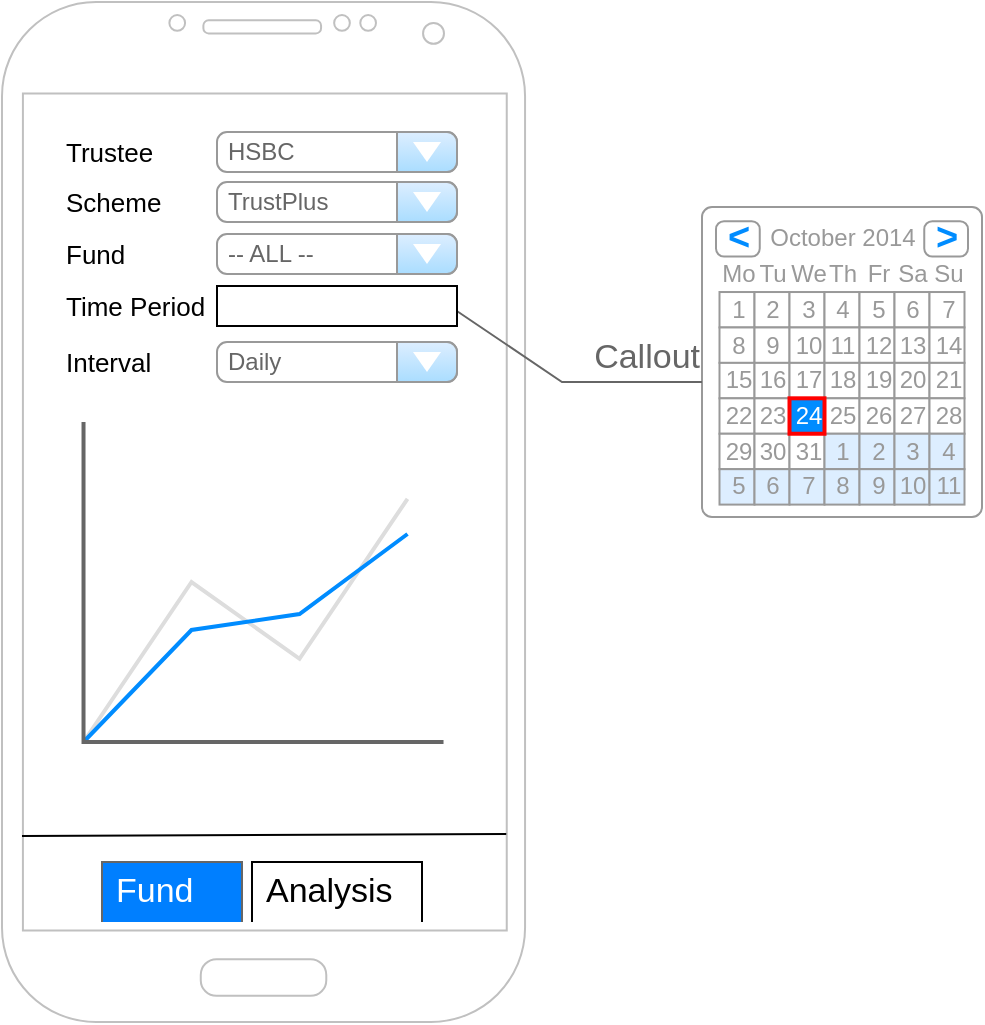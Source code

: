 <mxfile version="12.5.8" type="gitlab">
  <diagram id="pc2qMn5sm3m6l2bE0DKY" name="Page-1">
    <mxGraphModel dx="769" dy="556" grid="1" gridSize="10" guides="1" tooltips="1" connect="1" arrows="1" fold="1" page="1" pageScale="1" pageWidth="850" pageHeight="1100" math="0" shadow="0">
      <root>
        <mxCell id="0"/>
        <mxCell id="1" parent="0"/>
        <mxCell id="zXoUHPLwYCqJy2Muw-rh-1" value="" style="verticalLabelPosition=bottom;verticalAlign=top;html=1;shadow=0;dashed=0;strokeWidth=1;shape=mxgraph.android.phone2;strokeColor=#c0c0c0;aspect=fixed;" vertex="1" parent="1">
          <mxGeometry x="120" y="30" width="261.53" height="510" as="geometry"/>
        </mxCell>
        <mxCell id="zXoUHPLwYCqJy2Muw-rh-2" value="HSBC" style="strokeWidth=1;shadow=0;dashed=0;align=center;html=1;shape=mxgraph.mockup.forms.comboBox;strokeColor=#999999;fillColor=#ddeeff;align=left;fillColor2=#aaddff;mainText=;fontColor=#666666;fontSize=12;spacingLeft=3;" vertex="1" parent="1">
          <mxGeometry x="227.5" y="95" width="120" height="20" as="geometry"/>
        </mxCell>
        <mxCell id="zXoUHPLwYCqJy2Muw-rh-3" value="" style="verticalLabelPosition=bottom;shadow=0;dashed=0;align=center;html=1;verticalAlign=top;strokeWidth=1;shape=mxgraph.mockup.graphics.lineChart;strokeColor=none;strokeColor2=#666666;strokeColor3=#008cff;strokeColor4=#dddddd;" vertex="1" parent="1">
          <mxGeometry x="160.76" y="240" width="180" height="160" as="geometry"/>
        </mxCell>
        <mxCell id="zXoUHPLwYCqJy2Muw-rh-4" value="" style="endArrow=none;html=1;entryX=0.964;entryY=0.802;entryDx=0;entryDy=0;entryPerimeter=0;" edge="1" parent="1">
          <mxGeometry width="50" height="50" relative="1" as="geometry">
            <mxPoint x="130" y="447" as="sourcePoint"/>
            <mxPoint x="372.115" y="446.02" as="targetPoint"/>
          </mxGeometry>
        </mxCell>
        <mxCell id="zXoUHPLwYCqJy2Muw-rh-5" value="&lt;div style=&quot;font-size: 13px;&quot; align=&quot;left&quot;&gt;Trustee&lt;/div&gt;" style="text;html=1;strokeColor=none;fillColor=none;align=left;verticalAlign=middle;whiteSpace=wrap;rounded=0;fontSize=13;" vertex="1" parent="1">
          <mxGeometry x="150" y="95" width="50" height="20" as="geometry"/>
        </mxCell>
        <mxCell id="zXoUHPLwYCqJy2Muw-rh-6" value="TrustPlus" style="strokeWidth=1;shadow=0;dashed=0;align=center;html=1;shape=mxgraph.mockup.forms.comboBox;strokeColor=#999999;fillColor=#ddeeff;align=left;fillColor2=#aaddff;mainText=;fontColor=#666666;fontSize=12;spacingLeft=3;" vertex="1" parent="1">
          <mxGeometry x="227.5" y="120" width="120" height="20" as="geometry"/>
        </mxCell>
        <mxCell id="zXoUHPLwYCqJy2Muw-rh-7" value="Scheme" style="text;html=1;strokeColor=none;fillColor=none;align=left;verticalAlign=middle;whiteSpace=wrap;rounded=0;fontSize=13;" vertex="1" parent="1">
          <mxGeometry x="150" y="120" width="50" height="20" as="geometry"/>
        </mxCell>
        <mxCell id="zXoUHPLwYCqJy2Muw-rh-8" value="-- ALL --" style="strokeWidth=1;shadow=0;dashed=0;align=center;html=1;shape=mxgraph.mockup.forms.comboBox;strokeColor=#999999;fillColor=#ddeeff;align=left;fillColor2=#aaddff;mainText=;fontColor=#666666;fontSize=12;spacingLeft=3;" vertex="1" parent="1">
          <mxGeometry x="227.5" y="146" width="120" height="20" as="geometry"/>
        </mxCell>
        <mxCell id="zXoUHPLwYCqJy2Muw-rh-9" value="Fund" style="text;html=1;strokeColor=none;fillColor=none;align=left;verticalAlign=middle;whiteSpace=wrap;rounded=0;fontSize=13;" vertex="1" parent="1">
          <mxGeometry x="150" y="146" width="50" height="20" as="geometry"/>
        </mxCell>
        <mxCell id="zXoUHPLwYCqJy2Muw-rh-10" value="Fund" style="strokeWidth=1;shadow=0;dashed=0;align=center;html=1;shape=mxgraph.mockup.forms.uRect;fontSize=17;fontColor=#FFFFFF;align=left;spacingLeft=5;strokeColor=#666666;fillColor=#007FFF;" vertex="1" parent="1">
          <mxGeometry x="170" y="460" width="70" height="30" as="geometry"/>
        </mxCell>
        <mxCell id="zXoUHPLwYCqJy2Muw-rh-11" value="Analysis" style="strokeWidth=1;shadow=0;dashed=0;align=center;html=1;shape=mxgraph.mockup.forms.uRect;fontSize=17;align=left;spacingLeft=5;" vertex="1" parent="1">
          <mxGeometry x="245" y="460" width="85" height="30" as="geometry"/>
        </mxCell>
        <mxCell id="zXoUHPLwYCqJy2Muw-rh-13" value="" style="strokeWidth=1;shadow=0;dashed=0;align=center;html=1;shape=mxgraph.mockup.forms.rrect;rSize=5;strokeColor=#999999;fillColor=#ffffff;fontSize=12;fontColor=#FFFFFF;" vertex="1" parent="1">
          <mxGeometry x="470" y="132.5" width="140" height="155" as="geometry"/>
        </mxCell>
        <mxCell id="zXoUHPLwYCqJy2Muw-rh-14" value="October 2014" style="strokeWidth=1;shadow=0;dashed=0;align=center;html=1;shape=mxgraph.mockup.forms.anchor;fontColor=#999999;" vertex="1" parent="zXoUHPLwYCqJy2Muw-rh-13">
          <mxGeometry x="26.25" y="7.086" width="87.5" height="17.714" as="geometry"/>
        </mxCell>
        <mxCell id="zXoUHPLwYCqJy2Muw-rh-15" value="&lt;" style="strokeWidth=1;shadow=0;dashed=0;align=center;html=1;shape=mxgraph.mockup.forms.rrect;rSize=4;strokeColor=#999999;fontColor=#008cff;fontSize=19;fontStyle=1;" vertex="1" parent="zXoUHPLwYCqJy2Muw-rh-13">
          <mxGeometry x="7" y="7.086" width="21.875" height="17.714" as="geometry"/>
        </mxCell>
        <mxCell id="zXoUHPLwYCqJy2Muw-rh-16" value="&gt;" style="strokeWidth=1;shadow=0;dashed=0;align=center;html=1;shape=mxgraph.mockup.forms.rrect;rSize=4;strokeColor=#999999;fontColor=#008cff;fontSize=19;fontStyle=1;" vertex="1" parent="zXoUHPLwYCqJy2Muw-rh-13">
          <mxGeometry x="111.125" y="7.086" width="21.875" height="17.714" as="geometry"/>
        </mxCell>
        <mxCell id="zXoUHPLwYCqJy2Muw-rh-17" value="Mo" style="strokeWidth=1;shadow=0;dashed=0;align=center;html=1;shape=mxgraph.mockup.forms.anchor;fontColor=#999999;" vertex="1" parent="zXoUHPLwYCqJy2Muw-rh-13">
          <mxGeometry x="8.75" y="24.8" width="17.5" height="17.714" as="geometry"/>
        </mxCell>
        <mxCell id="zXoUHPLwYCqJy2Muw-rh-18" value="Tu" style="strokeWidth=1;shadow=0;dashed=0;align=center;html=1;shape=mxgraph.mockup.forms.anchor;fontColor=#999999;" vertex="1" parent="zXoUHPLwYCqJy2Muw-rh-13">
          <mxGeometry x="26.25" y="24.8" width="17.5" height="17.714" as="geometry"/>
        </mxCell>
        <mxCell id="zXoUHPLwYCqJy2Muw-rh-19" value="We" style="strokeWidth=1;shadow=0;dashed=0;align=center;html=1;shape=mxgraph.mockup.forms.anchor;fontColor=#999999;" vertex="1" parent="zXoUHPLwYCqJy2Muw-rh-13">
          <mxGeometry x="43.75" y="24.8" width="17.5" height="17.714" as="geometry"/>
        </mxCell>
        <mxCell id="zXoUHPLwYCqJy2Muw-rh-20" value="Th" style="strokeWidth=1;shadow=0;dashed=0;align=center;html=1;shape=mxgraph.mockup.forms.anchor;fontColor=#999999;" vertex="1" parent="zXoUHPLwYCqJy2Muw-rh-13">
          <mxGeometry x="61.25" y="24.8" width="17.5" height="17.714" as="geometry"/>
        </mxCell>
        <mxCell id="zXoUHPLwYCqJy2Muw-rh-21" value="Fr" style="strokeWidth=1;shadow=0;dashed=0;align=center;html=1;shape=mxgraph.mockup.forms.anchor;fontColor=#999999;" vertex="1" parent="zXoUHPLwYCqJy2Muw-rh-13">
          <mxGeometry x="78.75" y="24.8" width="17.5" height="17.714" as="geometry"/>
        </mxCell>
        <mxCell id="zXoUHPLwYCqJy2Muw-rh-22" value="Sa" style="strokeWidth=1;shadow=0;dashed=0;align=center;html=1;shape=mxgraph.mockup.forms.anchor;fontColor=#999999;" vertex="1" parent="zXoUHPLwYCqJy2Muw-rh-13">
          <mxGeometry x="96.25" y="24.8" width="17.5" height="17.714" as="geometry"/>
        </mxCell>
        <mxCell id="zXoUHPLwYCqJy2Muw-rh-23" value="Su" style="strokeWidth=1;shadow=0;dashed=0;align=center;html=1;shape=mxgraph.mockup.forms.anchor;fontColor=#999999;" vertex="1" parent="zXoUHPLwYCqJy2Muw-rh-13">
          <mxGeometry x="113.75" y="24.8" width="17.5" height="17.714" as="geometry"/>
        </mxCell>
        <mxCell id="zXoUHPLwYCqJy2Muw-rh-24" value="1" style="strokeWidth=1;shadow=0;dashed=0;align=center;html=1;shape=mxgraph.mockup.forms.rrect;rSize=0;strokeColor=#999999;fontColor=#999999;" vertex="1" parent="zXoUHPLwYCqJy2Muw-rh-13">
          <mxGeometry x="8.75" y="42.514" width="17.5" height="17.714" as="geometry"/>
        </mxCell>
        <mxCell id="zXoUHPLwYCqJy2Muw-rh-25" value="2" style="strokeWidth=1;shadow=0;dashed=0;align=center;html=1;shape=mxgraph.mockup.forms.rrect;rSize=0;strokeColor=#999999;fontColor=#999999;" vertex="1" parent="zXoUHPLwYCqJy2Muw-rh-13">
          <mxGeometry x="26.25" y="42.514" width="17.5" height="17.714" as="geometry"/>
        </mxCell>
        <mxCell id="zXoUHPLwYCqJy2Muw-rh-26" value="3" style="strokeWidth=1;shadow=0;dashed=0;align=center;html=1;shape=mxgraph.mockup.forms.rrect;rSize=0;strokeColor=#999999;fontColor=#999999;" vertex="1" parent="zXoUHPLwYCqJy2Muw-rh-13">
          <mxGeometry x="43.75" y="42.514" width="17.5" height="17.714" as="geometry"/>
        </mxCell>
        <mxCell id="zXoUHPLwYCqJy2Muw-rh-27" value="4" style="strokeWidth=1;shadow=0;dashed=0;align=center;html=1;shape=mxgraph.mockup.forms.rrect;rSize=0;strokeColor=#999999;fontColor=#999999;" vertex="1" parent="zXoUHPLwYCqJy2Muw-rh-13">
          <mxGeometry x="61.25" y="42.514" width="17.5" height="17.714" as="geometry"/>
        </mxCell>
        <mxCell id="zXoUHPLwYCqJy2Muw-rh-28" value="5" style="strokeWidth=1;shadow=0;dashed=0;align=center;html=1;shape=mxgraph.mockup.forms.rrect;rSize=0;strokeColor=#999999;fontColor=#999999;" vertex="1" parent="zXoUHPLwYCqJy2Muw-rh-13">
          <mxGeometry x="78.75" y="42.514" width="17.5" height="17.714" as="geometry"/>
        </mxCell>
        <mxCell id="zXoUHPLwYCqJy2Muw-rh-29" value="6" style="strokeWidth=1;shadow=0;dashed=0;align=center;html=1;shape=mxgraph.mockup.forms.rrect;rSize=0;strokeColor=#999999;fontColor=#999999;" vertex="1" parent="zXoUHPLwYCqJy2Muw-rh-13">
          <mxGeometry x="96.25" y="42.514" width="17.5" height="17.714" as="geometry"/>
        </mxCell>
        <mxCell id="zXoUHPLwYCqJy2Muw-rh-30" value="7" style="strokeWidth=1;shadow=0;dashed=0;align=center;html=1;shape=mxgraph.mockup.forms.rrect;rSize=0;strokeColor=#999999;fontColor=#999999;" vertex="1" parent="zXoUHPLwYCqJy2Muw-rh-13">
          <mxGeometry x="113.75" y="42.514" width="17.5" height="17.714" as="geometry"/>
        </mxCell>
        <mxCell id="zXoUHPLwYCqJy2Muw-rh-31" value="8" style="strokeWidth=1;shadow=0;dashed=0;align=center;html=1;shape=mxgraph.mockup.forms.rrect;rSize=0;strokeColor=#999999;fontColor=#999999;" vertex="1" parent="zXoUHPLwYCqJy2Muw-rh-13">
          <mxGeometry x="8.75" y="60.229" width="17.5" height="17.714" as="geometry"/>
        </mxCell>
        <mxCell id="zXoUHPLwYCqJy2Muw-rh-32" value="9" style="strokeWidth=1;shadow=0;dashed=0;align=center;html=1;shape=mxgraph.mockup.forms.rrect;rSize=0;strokeColor=#999999;fontColor=#999999;" vertex="1" parent="zXoUHPLwYCqJy2Muw-rh-13">
          <mxGeometry x="26.25" y="60.229" width="17.5" height="17.714" as="geometry"/>
        </mxCell>
        <mxCell id="zXoUHPLwYCqJy2Muw-rh-33" value="10" style="strokeWidth=1;shadow=0;dashed=0;align=center;html=1;shape=mxgraph.mockup.forms.rrect;rSize=0;strokeColor=#999999;fontColor=#999999;" vertex="1" parent="zXoUHPLwYCqJy2Muw-rh-13">
          <mxGeometry x="43.75" y="60.229" width="17.5" height="17.714" as="geometry"/>
        </mxCell>
        <mxCell id="zXoUHPLwYCqJy2Muw-rh-34" value="11" style="strokeWidth=1;shadow=0;dashed=0;align=center;html=1;shape=mxgraph.mockup.forms.rrect;rSize=0;strokeColor=#999999;fontColor=#999999;" vertex="1" parent="zXoUHPLwYCqJy2Muw-rh-13">
          <mxGeometry x="61.25" y="60.229" width="17.5" height="17.714" as="geometry"/>
        </mxCell>
        <mxCell id="zXoUHPLwYCqJy2Muw-rh-35" value="12" style="strokeWidth=1;shadow=0;dashed=0;align=center;html=1;shape=mxgraph.mockup.forms.rrect;rSize=0;strokeColor=#999999;fontColor=#999999;" vertex="1" parent="zXoUHPLwYCqJy2Muw-rh-13">
          <mxGeometry x="78.75" y="60.229" width="17.5" height="17.714" as="geometry"/>
        </mxCell>
        <mxCell id="zXoUHPLwYCqJy2Muw-rh-36" value="13" style="strokeWidth=1;shadow=0;dashed=0;align=center;html=1;shape=mxgraph.mockup.forms.rrect;rSize=0;strokeColor=#999999;fontColor=#999999;" vertex="1" parent="zXoUHPLwYCqJy2Muw-rh-13">
          <mxGeometry x="96.25" y="60.229" width="17.5" height="17.714" as="geometry"/>
        </mxCell>
        <mxCell id="zXoUHPLwYCqJy2Muw-rh-37" value="14" style="strokeWidth=1;shadow=0;dashed=0;align=center;html=1;shape=mxgraph.mockup.forms.rrect;rSize=0;strokeColor=#999999;fontColor=#999999;" vertex="1" parent="zXoUHPLwYCqJy2Muw-rh-13">
          <mxGeometry x="113.75" y="60.229" width="17.5" height="17.714" as="geometry"/>
        </mxCell>
        <mxCell id="zXoUHPLwYCqJy2Muw-rh-38" value="15" style="strokeWidth=1;shadow=0;dashed=0;align=center;html=1;shape=mxgraph.mockup.forms.rrect;rSize=0;strokeColor=#999999;fontColor=#999999;" vertex="1" parent="zXoUHPLwYCqJy2Muw-rh-13">
          <mxGeometry x="8.75" y="77.943" width="17.5" height="17.714" as="geometry"/>
        </mxCell>
        <mxCell id="zXoUHPLwYCqJy2Muw-rh-39" value="16" style="strokeWidth=1;shadow=0;dashed=0;align=center;html=1;shape=mxgraph.mockup.forms.rrect;rSize=0;strokeColor=#999999;fontColor=#999999;" vertex="1" parent="zXoUHPLwYCqJy2Muw-rh-13">
          <mxGeometry x="26.25" y="77.943" width="17.5" height="17.714" as="geometry"/>
        </mxCell>
        <mxCell id="zXoUHPLwYCqJy2Muw-rh-40" value="17" style="strokeWidth=1;shadow=0;dashed=0;align=center;html=1;shape=mxgraph.mockup.forms.rrect;rSize=0;strokeColor=#999999;fontColor=#999999;" vertex="1" parent="zXoUHPLwYCqJy2Muw-rh-13">
          <mxGeometry x="43.75" y="77.943" width="17.5" height="17.714" as="geometry"/>
        </mxCell>
        <mxCell id="zXoUHPLwYCqJy2Muw-rh-41" value="18" style="strokeWidth=1;shadow=0;dashed=0;align=center;html=1;shape=mxgraph.mockup.forms.rrect;rSize=0;strokeColor=#999999;fontColor=#999999;" vertex="1" parent="zXoUHPLwYCqJy2Muw-rh-13">
          <mxGeometry x="61.25" y="77.943" width="17.5" height="17.714" as="geometry"/>
        </mxCell>
        <mxCell id="zXoUHPLwYCqJy2Muw-rh-42" value="19" style="strokeWidth=1;shadow=0;dashed=0;align=center;html=1;shape=mxgraph.mockup.forms.rrect;rSize=0;strokeColor=#999999;fontColor=#999999;" vertex="1" parent="zXoUHPLwYCqJy2Muw-rh-13">
          <mxGeometry x="78.75" y="77.943" width="17.5" height="17.714" as="geometry"/>
        </mxCell>
        <mxCell id="zXoUHPLwYCqJy2Muw-rh-43" value="20" style="strokeWidth=1;shadow=0;dashed=0;align=center;html=1;shape=mxgraph.mockup.forms.rrect;rSize=0;strokeColor=#999999;fontColor=#999999;" vertex="1" parent="zXoUHPLwYCqJy2Muw-rh-13">
          <mxGeometry x="96.25" y="77.943" width="17.5" height="17.714" as="geometry"/>
        </mxCell>
        <mxCell id="zXoUHPLwYCqJy2Muw-rh-44" value="21" style="strokeWidth=1;shadow=0;dashed=0;align=center;html=1;shape=mxgraph.mockup.forms.rrect;rSize=0;strokeColor=#999999;fontColor=#999999;" vertex="1" parent="zXoUHPLwYCqJy2Muw-rh-13">
          <mxGeometry x="113.75" y="77.943" width="17.5" height="17.714" as="geometry"/>
        </mxCell>
        <mxCell id="zXoUHPLwYCqJy2Muw-rh-45" value="22" style="strokeWidth=1;shadow=0;dashed=0;align=center;html=1;shape=mxgraph.mockup.forms.rrect;rSize=0;strokeColor=#999999;fontColor=#999999;" vertex="1" parent="zXoUHPLwYCqJy2Muw-rh-13">
          <mxGeometry x="8.75" y="95.657" width="17.5" height="17.714" as="geometry"/>
        </mxCell>
        <mxCell id="zXoUHPLwYCqJy2Muw-rh-46" value="23" style="strokeWidth=1;shadow=0;dashed=0;align=center;html=1;shape=mxgraph.mockup.forms.rrect;rSize=0;strokeColor=#999999;fontColor=#999999;" vertex="1" parent="zXoUHPLwYCqJy2Muw-rh-13">
          <mxGeometry x="26.25" y="95.657" width="17.5" height="17.714" as="geometry"/>
        </mxCell>
        <mxCell id="zXoUHPLwYCqJy2Muw-rh-47" value="25" style="strokeWidth=1;shadow=0;dashed=0;align=center;html=1;shape=mxgraph.mockup.forms.rrect;rSize=0;strokeColor=#999999;fontColor=#999999;" vertex="1" parent="zXoUHPLwYCqJy2Muw-rh-13">
          <mxGeometry x="61.25" y="95.657" width="17.5" height="17.714" as="geometry"/>
        </mxCell>
        <mxCell id="zXoUHPLwYCqJy2Muw-rh-48" value="26" style="strokeWidth=1;shadow=0;dashed=0;align=center;html=1;shape=mxgraph.mockup.forms.rrect;rSize=0;strokeColor=#999999;fontColor=#999999;" vertex="1" parent="zXoUHPLwYCqJy2Muw-rh-13">
          <mxGeometry x="78.75" y="95.657" width="17.5" height="17.714" as="geometry"/>
        </mxCell>
        <mxCell id="zXoUHPLwYCqJy2Muw-rh-49" value="27" style="strokeWidth=1;shadow=0;dashed=0;align=center;html=1;shape=mxgraph.mockup.forms.rrect;rSize=0;strokeColor=#999999;fontColor=#999999;" vertex="1" parent="zXoUHPLwYCqJy2Muw-rh-13">
          <mxGeometry x="96.25" y="95.657" width="17.5" height="17.714" as="geometry"/>
        </mxCell>
        <mxCell id="zXoUHPLwYCqJy2Muw-rh-50" value="28" style="strokeWidth=1;shadow=0;dashed=0;align=center;html=1;shape=mxgraph.mockup.forms.rrect;rSize=0;strokeColor=#999999;fontColor=#999999;" vertex="1" parent="zXoUHPLwYCqJy2Muw-rh-13">
          <mxGeometry x="113.75" y="95.657" width="17.5" height="17.714" as="geometry"/>
        </mxCell>
        <mxCell id="zXoUHPLwYCqJy2Muw-rh-51" value="29" style="strokeWidth=1;shadow=0;dashed=0;align=center;html=1;shape=mxgraph.mockup.forms.rrect;rSize=0;strokeColor=#999999;fontColor=#999999;" vertex="1" parent="zXoUHPLwYCqJy2Muw-rh-13">
          <mxGeometry x="8.75" y="113.371" width="17.5" height="17.714" as="geometry"/>
        </mxCell>
        <mxCell id="zXoUHPLwYCqJy2Muw-rh-52" value="30" style="strokeWidth=1;shadow=0;dashed=0;align=center;html=1;shape=mxgraph.mockup.forms.rrect;rSize=0;strokeColor=#999999;fontColor=#999999;" vertex="1" parent="zXoUHPLwYCqJy2Muw-rh-13">
          <mxGeometry x="26.25" y="113.371" width="17.5" height="17.714" as="geometry"/>
        </mxCell>
        <mxCell id="zXoUHPLwYCqJy2Muw-rh-53" value="31" style="strokeWidth=1;shadow=0;dashed=0;align=center;html=1;shape=mxgraph.mockup.forms.rrect;rSize=0;strokeColor=#999999;fontColor=#999999;" vertex="1" parent="zXoUHPLwYCqJy2Muw-rh-13">
          <mxGeometry x="43.75" y="113.371" width="17.5" height="17.714" as="geometry"/>
        </mxCell>
        <mxCell id="zXoUHPLwYCqJy2Muw-rh-54" value="1" style="strokeWidth=1;shadow=0;dashed=0;align=center;html=1;shape=mxgraph.mockup.forms.rrect;rSize=0;strokeColor=#999999;fontColor=#999999;fillColor=#ddeeff;" vertex="1" parent="zXoUHPLwYCqJy2Muw-rh-13">
          <mxGeometry x="61.25" y="113.371" width="17.5" height="17.714" as="geometry"/>
        </mxCell>
        <mxCell id="zXoUHPLwYCqJy2Muw-rh-55" value="2" style="strokeWidth=1;shadow=0;dashed=0;align=center;html=1;shape=mxgraph.mockup.forms.rrect;rSize=0;strokeColor=#999999;fontColor=#999999;fillColor=#ddeeff;" vertex="1" parent="zXoUHPLwYCqJy2Muw-rh-13">
          <mxGeometry x="78.75" y="113.371" width="17.5" height="17.714" as="geometry"/>
        </mxCell>
        <mxCell id="zXoUHPLwYCqJy2Muw-rh-56" value="3" style="strokeWidth=1;shadow=0;dashed=0;align=center;html=1;shape=mxgraph.mockup.forms.rrect;rSize=0;strokeColor=#999999;fontColor=#999999;fillColor=#ddeeff;" vertex="1" parent="zXoUHPLwYCqJy2Muw-rh-13">
          <mxGeometry x="96.25" y="113.371" width="17.5" height="17.714" as="geometry"/>
        </mxCell>
        <mxCell id="zXoUHPLwYCqJy2Muw-rh-57" value="4" style="strokeWidth=1;shadow=0;dashed=0;align=center;html=1;shape=mxgraph.mockup.forms.rrect;rSize=0;strokeColor=#999999;fontColor=#999999;fillColor=#ddeeff;" vertex="1" parent="zXoUHPLwYCqJy2Muw-rh-13">
          <mxGeometry x="113.75" y="113.371" width="17.5" height="17.714" as="geometry"/>
        </mxCell>
        <mxCell id="zXoUHPLwYCqJy2Muw-rh-58" value="5" style="strokeWidth=1;shadow=0;dashed=0;align=center;html=1;shape=mxgraph.mockup.forms.rrect;rSize=0;strokeColor=#999999;fontColor=#999999;fillColor=#ddeeff;" vertex="1" parent="zXoUHPLwYCqJy2Muw-rh-13">
          <mxGeometry x="8.75" y="131.086" width="17.5" height="17.714" as="geometry"/>
        </mxCell>
        <mxCell id="zXoUHPLwYCqJy2Muw-rh-59" value="6" style="strokeWidth=1;shadow=0;dashed=0;align=center;html=1;shape=mxgraph.mockup.forms.rrect;rSize=0;strokeColor=#999999;fontColor=#999999;fillColor=#ddeeff;" vertex="1" parent="zXoUHPLwYCqJy2Muw-rh-13">
          <mxGeometry x="26.25" y="131.086" width="17.5" height="17.714" as="geometry"/>
        </mxCell>
        <mxCell id="zXoUHPLwYCqJy2Muw-rh-60" value="7" style="strokeWidth=1;shadow=0;dashed=0;align=center;html=1;shape=mxgraph.mockup.forms.rrect;rSize=0;strokeColor=#999999;fontColor=#999999;fillColor=#ddeeff;" vertex="1" parent="zXoUHPLwYCqJy2Muw-rh-13">
          <mxGeometry x="43.75" y="131.086" width="17.5" height="17.714" as="geometry"/>
        </mxCell>
        <mxCell id="zXoUHPLwYCqJy2Muw-rh-61" value="8" style="strokeWidth=1;shadow=0;dashed=0;align=center;html=1;shape=mxgraph.mockup.forms.rrect;rSize=0;strokeColor=#999999;fontColor=#999999;fillColor=#ddeeff;" vertex="1" parent="zXoUHPLwYCqJy2Muw-rh-13">
          <mxGeometry x="61.25" y="131.086" width="17.5" height="17.714" as="geometry"/>
        </mxCell>
        <mxCell id="zXoUHPLwYCqJy2Muw-rh-62" value="9" style="strokeWidth=1;shadow=0;dashed=0;align=center;html=1;shape=mxgraph.mockup.forms.rrect;rSize=0;strokeColor=#999999;fontColor=#999999;fillColor=#ddeeff;" vertex="1" parent="zXoUHPLwYCqJy2Muw-rh-13">
          <mxGeometry x="78.75" y="131.086" width="17.5" height="17.714" as="geometry"/>
        </mxCell>
        <mxCell id="zXoUHPLwYCqJy2Muw-rh-63" value="10" style="strokeWidth=1;shadow=0;dashed=0;align=center;html=1;shape=mxgraph.mockup.forms.rrect;rSize=0;strokeColor=#999999;fontColor=#999999;fillColor=#ddeeff;" vertex="1" parent="zXoUHPLwYCqJy2Muw-rh-13">
          <mxGeometry x="96.25" y="131.086" width="17.5" height="17.714" as="geometry"/>
        </mxCell>
        <mxCell id="zXoUHPLwYCqJy2Muw-rh-64" value="11" style="strokeWidth=1;shadow=0;dashed=0;align=center;html=1;shape=mxgraph.mockup.forms.rrect;rSize=0;strokeColor=#999999;fontColor=#999999;fillColor=#ddeeff;" vertex="1" parent="zXoUHPLwYCqJy2Muw-rh-13">
          <mxGeometry x="113.75" y="131.086" width="17.5" height="17.714" as="geometry"/>
        </mxCell>
        <mxCell id="zXoUHPLwYCqJy2Muw-rh-65" value="24" style="strokeWidth=1;shadow=0;dashed=0;align=center;html=1;shape=mxgraph.mockup.forms.rrect;rSize=0;strokeColor=#ff0000;fontColor=#ffffff;strokeWidth=2;fillColor=#008cff;" vertex="1" parent="zXoUHPLwYCqJy2Muw-rh-13">
          <mxGeometry x="43.75" y="95.657" width="17.5" height="17.714" as="geometry"/>
        </mxCell>
        <mxCell id="zXoUHPLwYCqJy2Muw-rh-66" value="Callout" style="strokeWidth=1;shadow=0;dashed=0;align=center;html=1;shape=mxgraph.mockup.text.callout;linkText=;textSize=17;textColor=#666666;callDir=SE;callStyle=line;fontSize=17;fontColor=#666666;align=right;verticalAlign=bottom;strokeColor=#666666;fillColor=#007FFF;" vertex="1" parent="1">
          <mxGeometry x="340.76" y="180" width="129.24" height="40" as="geometry"/>
        </mxCell>
        <mxCell id="zXoUHPLwYCqJy2Muw-rh-67" value="" style="rounded=0;whiteSpace=wrap;html=1;fontSize=12;align=center;" vertex="1" parent="1">
          <mxGeometry x="227.5" y="172" width="120" height="20" as="geometry"/>
        </mxCell>
        <mxCell id="zXoUHPLwYCqJy2Muw-rh-68" value="Time Period" style="text;html=1;strokeColor=none;fillColor=none;align=left;verticalAlign=middle;whiteSpace=wrap;rounded=0;fontSize=13;" vertex="1" parent="1">
          <mxGeometry x="150" y="172" width="80" height="20" as="geometry"/>
        </mxCell>
        <mxCell id="zXoUHPLwYCqJy2Muw-rh-69" value="Daily" style="strokeWidth=1;shadow=0;dashed=0;align=center;html=1;shape=mxgraph.mockup.forms.comboBox;strokeColor=#999999;fillColor=#ddeeff;align=left;fillColor2=#aaddff;mainText=;fontColor=#666666;fontSize=12;spacingLeft=3;" vertex="1" parent="1">
          <mxGeometry x="227.5" y="200" width="120" height="20" as="geometry"/>
        </mxCell>
        <mxCell id="zXoUHPLwYCqJy2Muw-rh-70" value="Interval" style="text;html=1;strokeColor=none;fillColor=none;align=left;verticalAlign=middle;whiteSpace=wrap;rounded=0;fontSize=13;" vertex="1" parent="1">
          <mxGeometry x="150" y="200" width="80" height="20" as="geometry"/>
        </mxCell>
      </root>
    </mxGraphModel>
  </diagram>
</mxfile>
